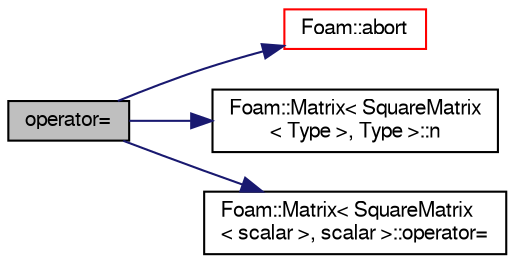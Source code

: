 digraph "operator="
{
  bgcolor="transparent";
  edge [fontname="FreeSans",fontsize="10",labelfontname="FreeSans",labelfontsize="10"];
  node [fontname="FreeSans",fontsize="10",shape=record];
  rankdir="LR";
  Node1 [label="operator=",height=0.2,width=0.4,color="black", fillcolor="grey75", style="filled" fontcolor="black"];
  Node1 -> Node2 [color="midnightblue",fontsize="10",style="solid",fontname="FreeSans"];
  Node2 [label="Foam::abort",height=0.2,width=0.4,color="red",URL="$a10237.html#a447107a607d03e417307c203fa5fb44b"];
  Node1 -> Node3 [color="midnightblue",fontsize="10",style="solid",fontname="FreeSans"];
  Node3 [label="Foam::Matrix\< SquareMatrix\l\< Type \>, Type \>::n",height=0.2,width=0.4,color="black",URL="$a01397.html#abd0c5ee479abe99a5698e779793f412d",tooltip="Return the number of rows. "];
  Node1 -> Node4 [color="midnightblue",fontsize="10",style="solid",fontname="FreeSans"];
  Node4 [label="Foam::Matrix\< SquareMatrix\l\< scalar \>, scalar \>::operator=",height=0.2,width=0.4,color="black",URL="$a01397.html#a6af7b09c6a320efd97f91fb21667167f",tooltip="Assignment operator. Takes linear time. "];
}
